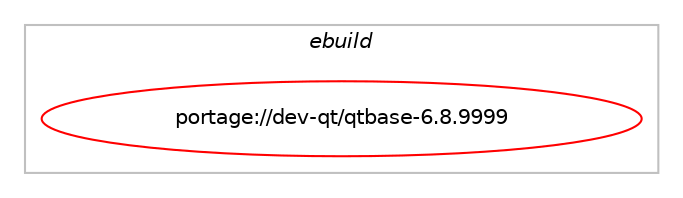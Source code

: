 digraph prolog {

# *************
# Graph options
# *************

newrank=true;
concentrate=true;
compound=true;
graph [rankdir=LR,fontname=Helvetica,fontsize=10,ranksep=1.5];#, ranksep=2.5, nodesep=0.2];
edge  [arrowhead=vee];
node  [fontname=Helvetica,fontsize=10];

# **********
# The ebuild
# **********

subgraph cluster_leftcol {
color=gray;
label=<<i>ebuild</i>>;
id [label="portage://dev-qt/qtbase-6.8.9999", color=red, width=4, href="../dev-qt/qtbase-6.8.9999.svg"];
}

# ****************
# The dependencies
# ****************

subgraph cluster_midcol {
color=gray;
label=<<i>dependencies</i>>;
subgraph cluster_compile {
fillcolor="#eeeeee";
style=filled;
label=<<i>compile</i>>;
# *** BEGIN UNKNOWN DEPENDENCY TYPE (TODO) ***
# id -> equal(use_conditional_group(positive,X,portage://dev-qt/qtbase-6.8.9999,[package_dependency(portage://dev-qt/qtbase-6.8.9999,install,no,x11-base,xorg-proto,none,[,,],[],[])]))
# *** END UNKNOWN DEPENDENCY TYPE (TODO) ***

# *** BEGIN UNKNOWN DEPENDENCY TYPE (TODO) ***
# id -> equal(use_conditional_group(positive,dbus,portage://dev-qt/qtbase-6.8.9999,[package_dependency(portage://dev-qt/qtbase-6.8.9999,install,no,sys-apps,dbus,none,[,,],[],[])]))
# *** END UNKNOWN DEPENDENCY TYPE (TODO) ***

# *** BEGIN UNKNOWN DEPENDENCY TYPE (TODO) ***
# id -> equal(use_conditional_group(positive,gui,portage://dev-qt/qtbase-6.8.9999,[use_conditional_group(positive,vulkan,portage://dev-qt/qtbase-6.8.9999,[package_dependency(portage://dev-qt/qtbase-6.8.9999,install,no,dev-util,vulkan-headers,none,[,,],[],[])])]))
# *** END UNKNOWN DEPENDENCY TYPE (TODO) ***

# *** BEGIN UNKNOWN DEPENDENCY TYPE (TODO) ***
# id -> equal(use_conditional_group(positive,gui,portage://dev-qt/qtbase-6.8.9999,[package_dependency(portage://dev-qt/qtbase-6.8.9999,install,no,media-libs,fontconfig,none,[,,],[],[]),package_dependency(portage://dev-qt/qtbase-6.8.9999,install,no,media-libs,freetype,none,[,,],[slot(2)],[]),package_dependency(portage://dev-qt/qtbase-6.8.9999,install,no,media-libs,harfbuzz,none,[,,],any_same_slot,[]),package_dependency(portage://dev-qt/qtbase-6.8.9999,install,no,media-libs,libjpeg-turbo,none,[,,],any_same_slot,[]),package_dependency(portage://dev-qt/qtbase-6.8.9999,install,no,media-libs,libpng,none,[,,],any_same_slot,[]),package_dependency(portage://dev-qt/qtbase-6.8.9999,install,no,x11-libs,libdrm,none,[,,],[],[]),package_dependency(portage://dev-qt/qtbase-6.8.9999,install,no,x11-libs,libxkbcommon,none,[,,],[],[use(optenable(X),none)]),use_conditional_group(positive,X,portage://dev-qt/qtbase-6.8.9999,[package_dependency(portage://dev-qt/qtbase-6.8.9999,install,no,x11-libs,libICE,none,[,,],[],[]),package_dependency(portage://dev-qt/qtbase-6.8.9999,install,no,x11-libs,libSM,none,[,,],[],[]),package_dependency(portage://dev-qt/qtbase-6.8.9999,install,no,x11-libs,libX11,none,[,,],[],[]),package_dependency(portage://dev-qt/qtbase-6.8.9999,install,no,x11-libs,libxcb,none,[,,],any_same_slot,[]),package_dependency(portage://dev-qt/qtbase-6.8.9999,install,no,x11-libs,xcb-util-cursor,none,[,,],[],[]),package_dependency(portage://dev-qt/qtbase-6.8.9999,install,no,x11-libs,xcb-util-image,none,[,,],[],[]),package_dependency(portage://dev-qt/qtbase-6.8.9999,install,no,x11-libs,xcb-util-keysyms,none,[,,],[],[]),package_dependency(portage://dev-qt/qtbase-6.8.9999,install,no,x11-libs,xcb-util-renderutil,none,[,,],[],[]),package_dependency(portage://dev-qt/qtbase-6.8.9999,install,no,x11-libs,xcb-util-wm,none,[,,],[],[])]),use_conditional_group(positive,accessibility,portage://dev-qt/qtbase-6.8.9999,[package_dependency(portage://dev-qt/qtbase-6.8.9999,install,no,app-accessibility,at-spi2-core,none,[,,],[slot(2)],[])]),use_conditional_group(positive,eglfs,portage://dev-qt/qtbase-6.8.9999,[package_dependency(portage://dev-qt/qtbase-6.8.9999,install,no,media-libs,mesa,none,[,,],[],[use(enable(gbm),positive)])]),use_conditional_group(positive,evdev,portage://dev-qt/qtbase-6.8.9999,[package_dependency(portage://dev-qt/qtbase-6.8.9999,install,no,sys-libs,mtdev,none,[,,],[],[])]),use_conditional_group(positive,libinput,portage://dev-qt/qtbase-6.8.9999,[package_dependency(portage://dev-qt/qtbase-6.8.9999,install,no,dev-libs,libinput,none,[,,],any_same_slot,[])]),use_conditional_group(positive,opengl,portage://dev-qt/qtbase-6.8.9999,[use_conditional_group(positive,gles2-only,portage://dev-qt/qtbase-6.8.9999,[package_dependency(portage://dev-qt/qtbase-6.8.9999,install,no,media-libs,libglvnd,none,[,,],[],[])]),use_conditional_group(negative,gles2-only,portage://dev-qt/qtbase-6.8.9999,[package_dependency(portage://dev-qt/qtbase-6.8.9999,install,no,media-libs,libglvnd,none,[,,],[],[use(optenable(X),none)])])]),use_conditional_group(positive,renderdoc,portage://dev-qt/qtbase-6.8.9999,[package_dependency(portage://dev-qt/qtbase-6.8.9999,install,no,media-gfx,renderdoc,none,[,,],[],[])]),use_conditional_group(positive,tslib,portage://dev-qt/qtbase-6.8.9999,[package_dependency(portage://dev-qt/qtbase-6.8.9999,install,no,x11-libs,tslib,none,[,,],[],[])]),use_conditional_group(positive,widgets,portage://dev-qt/qtbase-6.8.9999,[use_conditional_group(positive,cups,portage://dev-qt/qtbase-6.8.9999,[package_dependency(portage://dev-qt/qtbase-6.8.9999,install,no,net-print,cups,none,[,,],[],[])]),use_conditional_group(positive,gtk,portage://dev-qt/qtbase-6.8.9999,[package_dependency(portage://dev-qt/qtbase-6.8.9999,install,no,x11-libs,gdk-pixbuf,none,[,,],[slot(2)],[]),package_dependency(portage://dev-qt/qtbase-6.8.9999,install,no,x11-libs,gtk+,greaterequal,[3.24.41,,-r1,3.24.41-r1],[slot(3)],[use(optenable(X),none),use(optenable(wayland),none)]),package_dependency(portage://dev-qt/qtbase-6.8.9999,install,no,x11-libs,pango,none,[,,],[],[])])])]))
# *** END UNKNOWN DEPENDENCY TYPE (TODO) ***

# *** BEGIN UNKNOWN DEPENDENCY TYPE (TODO) ***
# id -> equal(use_conditional_group(positive,icu,portage://dev-qt/qtbase-6.8.9999,[package_dependency(portage://dev-qt/qtbase-6.8.9999,install,no,dev-libs,icu,none,[,,],any_same_slot,[])]))
# *** END UNKNOWN DEPENDENCY TYPE (TODO) ***

# *** BEGIN UNKNOWN DEPENDENCY TYPE (TODO) ***
# id -> equal(use_conditional_group(positive,journald,portage://dev-qt/qtbase-6.8.9999,[package_dependency(portage://dev-qt/qtbase-6.8.9999,install,no,sys-apps,systemd,none,[,,],[],[])]))
# *** END UNKNOWN DEPENDENCY TYPE (TODO) ***

# *** BEGIN UNKNOWN DEPENDENCY TYPE (TODO) ***
# id -> equal(use_conditional_group(positive,network,portage://dev-qt/qtbase-6.8.9999,[use_conditional_group(positive,brotli,portage://dev-qt/qtbase-6.8.9999,[package_dependency(portage://dev-qt/qtbase-6.8.9999,install,no,app-arch,brotli,none,[,,],any_same_slot,[])]),use_conditional_group(positive,gssapi,portage://dev-qt/qtbase-6.8.9999,[package_dependency(portage://dev-qt/qtbase-6.8.9999,install,no,virtual,krb5,none,[,,],[],[])]),use_conditional_group(positive,libproxy,portage://dev-qt/qtbase-6.8.9999,[package_dependency(portage://dev-qt/qtbase-6.8.9999,install,no,net-libs,libproxy,none,[,,],[],[])])]))
# *** END UNKNOWN DEPENDENCY TYPE (TODO) ***

# *** BEGIN UNKNOWN DEPENDENCY TYPE (TODO) ***
# id -> equal(use_conditional_group(positive,network,portage://dev-qt/qtbase-6.8.9999,[use_conditional_group(positive,sctp,portage://dev-qt/qtbase-6.8.9999,[package_dependency(portage://dev-qt/qtbase-6.8.9999,install,no,net-misc,lksctp-tools,none,[,,],[],[])])]))
# *** END UNKNOWN DEPENDENCY TYPE (TODO) ***

# *** BEGIN UNKNOWN DEPENDENCY TYPE (TODO) ***
# id -> equal(use_conditional_group(positive,sql,portage://dev-qt/qtbase-6.8.9999,[use_conditional_group(positive,mysql,portage://dev-qt/qtbase-6.8.9999,[package_dependency(portage://dev-qt/qtbase-6.8.9999,install,no,dev-db,mysql-connector-c,none,[,,],any_same_slot,[])]),use_conditional_group(positive,oci8,portage://dev-qt/qtbase-6.8.9999,[package_dependency(portage://dev-qt/qtbase-6.8.9999,install,no,dev-db,oracle-instantclient,none,[,,],any_same_slot,[use(enable(sdk),none)])]),use_conditional_group(positive,odbc,portage://dev-qt/qtbase-6.8.9999,[package_dependency(portage://dev-qt/qtbase-6.8.9999,install,no,dev-db,unixODBC,none,[,,],[],[])]),use_conditional_group(positive,postgres,portage://dev-qt/qtbase-6.8.9999,[package_dependency(portage://dev-qt/qtbase-6.8.9999,install,no,dev-db,postgresql,none,[,,],any_different_slot,[])]),use_conditional_group(positive,sqlite,portage://dev-qt/qtbase-6.8.9999,[package_dependency(portage://dev-qt/qtbase-6.8.9999,install,no,dev-db,sqlite,none,[,,],[slot(3)],[])])]))
# *** END UNKNOWN DEPENDENCY TYPE (TODO) ***

# *** BEGIN UNKNOWN DEPENDENCY TYPE (TODO) ***
# id -> equal(use_conditional_group(positive,ssl,portage://dev-qt/qtbase-6.8.9999,[package_dependency(portage://dev-qt/qtbase-6.8.9999,install,no,dev-libs,openssl,none,[,,],any_same_slot,[])]))
# *** END UNKNOWN DEPENDENCY TYPE (TODO) ***

# *** BEGIN UNKNOWN DEPENDENCY TYPE (TODO) ***
# id -> equal(use_conditional_group(positive,test,portage://dev-qt/qtbase-6.8.9999,[use_conditional_group(positive,elibc_musl,portage://dev-qt/qtbase-6.8.9999,[package_dependency(portage://dev-qt/qtbase-6.8.9999,install,no,sys-libs,timezone-data,none,[,,],[],[])])]))
# *** END UNKNOWN DEPENDENCY TYPE (TODO) ***

# *** BEGIN UNKNOWN DEPENDENCY TYPE (TODO) ***
# id -> equal(use_conditional_group(positive,udev,portage://dev-qt/qtbase-6.8.9999,[package_dependency(portage://dev-qt/qtbase-6.8.9999,install,no,virtual,libudev,none,[,,],any_same_slot,[])]))
# *** END UNKNOWN DEPENDENCY TYPE (TODO) ***

# *** BEGIN UNKNOWN DEPENDENCY TYPE (TODO) ***
# id -> equal(use_conditional_group(positive,zstd,portage://dev-qt/qtbase-6.8.9999,[package_dependency(portage://dev-qt/qtbase-6.8.9999,install,no,app-arch,zstd,none,[,,],any_same_slot,[])]))
# *** END UNKNOWN DEPENDENCY TYPE (TODO) ***

# *** BEGIN UNKNOWN DEPENDENCY TYPE (TODO) ***
# id -> equal(package_dependency(portage://dev-qt/qtbase-6.8.9999,install,no,app-crypt,libb2,none,[,,],[],[]))
# *** END UNKNOWN DEPENDENCY TYPE (TODO) ***

# *** BEGIN UNKNOWN DEPENDENCY TYPE (TODO) ***
# id -> equal(package_dependency(portage://dev-qt/qtbase-6.8.9999,install,no,dev-libs,double-conversion,none,[,,],any_same_slot,[]))
# *** END UNKNOWN DEPENDENCY TYPE (TODO) ***

# *** BEGIN UNKNOWN DEPENDENCY TYPE (TODO) ***
# id -> equal(package_dependency(portage://dev-qt/qtbase-6.8.9999,install,no,dev-libs,glib,none,[,,],[slot(2)],[]))
# *** END UNKNOWN DEPENDENCY TYPE (TODO) ***

# *** BEGIN UNKNOWN DEPENDENCY TYPE (TODO) ***
# id -> equal(package_dependency(portage://dev-qt/qtbase-6.8.9999,install,no,dev-libs,libpcre2,none,[,,],any_same_slot,[use(enable(pcre16),none),use(enable(unicode),positive)]))
# *** END UNKNOWN DEPENDENCY TYPE (TODO) ***

# *** BEGIN UNKNOWN DEPENDENCY TYPE (TODO) ***
# id -> equal(package_dependency(portage://dev-qt/qtbase-6.8.9999,install,no,sys-libs,zlib,none,[,,],any_same_slot,[]))
# *** END UNKNOWN DEPENDENCY TYPE (TODO) ***

}
subgraph cluster_compileandrun {
fillcolor="#eeeeee";
style=filled;
label=<<i>compile and run</i>>;
}
subgraph cluster_run {
fillcolor="#eeeeee";
style=filled;
label=<<i>run</i>>;
# *** BEGIN UNKNOWN DEPENDENCY TYPE (TODO) ***
# id -> equal(use_conditional_group(positive,dbus,portage://dev-qt/qtbase-6.8.9999,[package_dependency(portage://dev-qt/qtbase-6.8.9999,run,no,sys-apps,dbus,none,[,,],[],[])]))
# *** END UNKNOWN DEPENDENCY TYPE (TODO) ***

# *** BEGIN UNKNOWN DEPENDENCY TYPE (TODO) ***
# id -> equal(use_conditional_group(positive,gui,portage://dev-qt/qtbase-6.8.9999,[package_dependency(portage://dev-qt/qtbase-6.8.9999,run,no,media-libs,fontconfig,none,[,,],[],[]),package_dependency(portage://dev-qt/qtbase-6.8.9999,run,no,media-libs,freetype,none,[,,],[slot(2)],[]),package_dependency(portage://dev-qt/qtbase-6.8.9999,run,no,media-libs,harfbuzz,none,[,,],any_same_slot,[]),package_dependency(portage://dev-qt/qtbase-6.8.9999,run,no,media-libs,libjpeg-turbo,none,[,,],any_same_slot,[]),package_dependency(portage://dev-qt/qtbase-6.8.9999,run,no,media-libs,libpng,none,[,,],any_same_slot,[]),package_dependency(portage://dev-qt/qtbase-6.8.9999,run,no,x11-libs,libdrm,none,[,,],[],[]),package_dependency(portage://dev-qt/qtbase-6.8.9999,run,no,x11-libs,libxkbcommon,none,[,,],[],[use(optenable(X),none)]),use_conditional_group(positive,X,portage://dev-qt/qtbase-6.8.9999,[package_dependency(portage://dev-qt/qtbase-6.8.9999,run,no,x11-libs,libICE,none,[,,],[],[]),package_dependency(portage://dev-qt/qtbase-6.8.9999,run,no,x11-libs,libSM,none,[,,],[],[]),package_dependency(portage://dev-qt/qtbase-6.8.9999,run,no,x11-libs,libX11,none,[,,],[],[]),package_dependency(portage://dev-qt/qtbase-6.8.9999,run,no,x11-libs,libxcb,none,[,,],any_same_slot,[]),package_dependency(portage://dev-qt/qtbase-6.8.9999,run,no,x11-libs,xcb-util-cursor,none,[,,],[],[]),package_dependency(portage://dev-qt/qtbase-6.8.9999,run,no,x11-libs,xcb-util-image,none,[,,],[],[]),package_dependency(portage://dev-qt/qtbase-6.8.9999,run,no,x11-libs,xcb-util-keysyms,none,[,,],[],[]),package_dependency(portage://dev-qt/qtbase-6.8.9999,run,no,x11-libs,xcb-util-renderutil,none,[,,],[],[]),package_dependency(portage://dev-qt/qtbase-6.8.9999,run,no,x11-libs,xcb-util-wm,none,[,,],[],[])]),use_conditional_group(positive,accessibility,portage://dev-qt/qtbase-6.8.9999,[package_dependency(portage://dev-qt/qtbase-6.8.9999,run,no,app-accessibility,at-spi2-core,none,[,,],[slot(2)],[])]),use_conditional_group(positive,eglfs,portage://dev-qt/qtbase-6.8.9999,[package_dependency(portage://dev-qt/qtbase-6.8.9999,run,no,media-libs,mesa,none,[,,],[],[use(enable(gbm),positive)])]),use_conditional_group(positive,evdev,portage://dev-qt/qtbase-6.8.9999,[package_dependency(portage://dev-qt/qtbase-6.8.9999,run,no,sys-libs,mtdev,none,[,,],[],[])]),use_conditional_group(positive,libinput,portage://dev-qt/qtbase-6.8.9999,[package_dependency(portage://dev-qt/qtbase-6.8.9999,run,no,dev-libs,libinput,none,[,,],any_same_slot,[])]),use_conditional_group(positive,opengl,portage://dev-qt/qtbase-6.8.9999,[use_conditional_group(positive,gles2-only,portage://dev-qt/qtbase-6.8.9999,[package_dependency(portage://dev-qt/qtbase-6.8.9999,run,no,media-libs,libglvnd,none,[,,],[],[])]),use_conditional_group(negative,gles2-only,portage://dev-qt/qtbase-6.8.9999,[package_dependency(portage://dev-qt/qtbase-6.8.9999,run,no,media-libs,libglvnd,none,[,,],[],[use(optenable(X),none)])])]),use_conditional_group(positive,renderdoc,portage://dev-qt/qtbase-6.8.9999,[package_dependency(portage://dev-qt/qtbase-6.8.9999,run,no,media-gfx,renderdoc,none,[,,],[],[])]),use_conditional_group(positive,tslib,portage://dev-qt/qtbase-6.8.9999,[package_dependency(portage://dev-qt/qtbase-6.8.9999,run,no,x11-libs,tslib,none,[,,],[],[])]),use_conditional_group(positive,widgets,portage://dev-qt/qtbase-6.8.9999,[use_conditional_group(positive,cups,portage://dev-qt/qtbase-6.8.9999,[package_dependency(portage://dev-qt/qtbase-6.8.9999,run,no,net-print,cups,none,[,,],[],[])]),use_conditional_group(positive,gtk,portage://dev-qt/qtbase-6.8.9999,[package_dependency(portage://dev-qt/qtbase-6.8.9999,run,no,x11-libs,gdk-pixbuf,none,[,,],[slot(2)],[]),package_dependency(portage://dev-qt/qtbase-6.8.9999,run,no,x11-libs,gtk+,greaterequal,[3.24.41,,-r1,3.24.41-r1],[slot(3)],[use(optenable(X),none),use(optenable(wayland),none)]),package_dependency(portage://dev-qt/qtbase-6.8.9999,run,no,x11-libs,pango,none,[,,],[],[])])])]))
# *** END UNKNOWN DEPENDENCY TYPE (TODO) ***

# *** BEGIN UNKNOWN DEPENDENCY TYPE (TODO) ***
# id -> equal(use_conditional_group(positive,icu,portage://dev-qt/qtbase-6.8.9999,[package_dependency(portage://dev-qt/qtbase-6.8.9999,run,no,dev-libs,icu,none,[,,],any_same_slot,[])]))
# *** END UNKNOWN DEPENDENCY TYPE (TODO) ***

# *** BEGIN UNKNOWN DEPENDENCY TYPE (TODO) ***
# id -> equal(use_conditional_group(positive,journald,portage://dev-qt/qtbase-6.8.9999,[package_dependency(portage://dev-qt/qtbase-6.8.9999,run,no,sys-apps,systemd,none,[,,],[],[])]))
# *** END UNKNOWN DEPENDENCY TYPE (TODO) ***

# *** BEGIN UNKNOWN DEPENDENCY TYPE (TODO) ***
# id -> equal(use_conditional_group(positive,network,portage://dev-qt/qtbase-6.8.9999,[use_conditional_group(positive,brotli,portage://dev-qt/qtbase-6.8.9999,[package_dependency(portage://dev-qt/qtbase-6.8.9999,run,no,app-arch,brotli,none,[,,],any_same_slot,[])]),use_conditional_group(positive,gssapi,portage://dev-qt/qtbase-6.8.9999,[package_dependency(portage://dev-qt/qtbase-6.8.9999,run,no,virtual,krb5,none,[,,],[],[])]),use_conditional_group(positive,libproxy,portage://dev-qt/qtbase-6.8.9999,[package_dependency(portage://dev-qt/qtbase-6.8.9999,run,no,net-libs,libproxy,none,[,,],[],[])])]))
# *** END UNKNOWN DEPENDENCY TYPE (TODO) ***

# *** BEGIN UNKNOWN DEPENDENCY TYPE (TODO) ***
# id -> equal(use_conditional_group(positive,sql,portage://dev-qt/qtbase-6.8.9999,[use_conditional_group(positive,mysql,portage://dev-qt/qtbase-6.8.9999,[package_dependency(portage://dev-qt/qtbase-6.8.9999,run,no,dev-db,mysql-connector-c,none,[,,],any_same_slot,[])]),use_conditional_group(positive,oci8,portage://dev-qt/qtbase-6.8.9999,[package_dependency(portage://dev-qt/qtbase-6.8.9999,run,no,dev-db,oracle-instantclient,none,[,,],any_same_slot,[use(enable(sdk),none)])]),use_conditional_group(positive,odbc,portage://dev-qt/qtbase-6.8.9999,[package_dependency(portage://dev-qt/qtbase-6.8.9999,run,no,dev-db,unixODBC,none,[,,],[],[])]),use_conditional_group(positive,postgres,portage://dev-qt/qtbase-6.8.9999,[package_dependency(portage://dev-qt/qtbase-6.8.9999,run,no,dev-db,postgresql,none,[,,],any_different_slot,[])]),use_conditional_group(positive,sqlite,portage://dev-qt/qtbase-6.8.9999,[package_dependency(portage://dev-qt/qtbase-6.8.9999,run,no,dev-db,sqlite,none,[,,],[slot(3)],[])])]))
# *** END UNKNOWN DEPENDENCY TYPE (TODO) ***

# *** BEGIN UNKNOWN DEPENDENCY TYPE (TODO) ***
# id -> equal(use_conditional_group(positive,ssl,portage://dev-qt/qtbase-6.8.9999,[package_dependency(portage://dev-qt/qtbase-6.8.9999,run,no,dev-libs,openssl,none,[,,],any_same_slot,[])]))
# *** END UNKNOWN DEPENDENCY TYPE (TODO) ***

# *** BEGIN UNKNOWN DEPENDENCY TYPE (TODO) ***
# id -> equal(use_conditional_group(positive,syslog,portage://dev-qt/qtbase-6.8.9999,[package_dependency(portage://dev-qt/qtbase-6.8.9999,run,no,virtual,logger,none,[,,],[],[])]))
# *** END UNKNOWN DEPENDENCY TYPE (TODO) ***

# *** BEGIN UNKNOWN DEPENDENCY TYPE (TODO) ***
# id -> equal(use_conditional_group(positive,udev,portage://dev-qt/qtbase-6.8.9999,[package_dependency(portage://dev-qt/qtbase-6.8.9999,run,no,virtual,libudev,none,[,,],any_same_slot,[])]))
# *** END UNKNOWN DEPENDENCY TYPE (TODO) ***

# *** BEGIN UNKNOWN DEPENDENCY TYPE (TODO) ***
# id -> equal(use_conditional_group(positive,zstd,portage://dev-qt/qtbase-6.8.9999,[package_dependency(portage://dev-qt/qtbase-6.8.9999,run,no,app-arch,zstd,none,[,,],any_same_slot,[])]))
# *** END UNKNOWN DEPENDENCY TYPE (TODO) ***

# *** BEGIN UNKNOWN DEPENDENCY TYPE (TODO) ***
# id -> equal(package_dependency(portage://dev-qt/qtbase-6.8.9999,run,no,app-crypt,libb2,none,[,,],[],[]))
# *** END UNKNOWN DEPENDENCY TYPE (TODO) ***

# *** BEGIN UNKNOWN DEPENDENCY TYPE (TODO) ***
# id -> equal(package_dependency(portage://dev-qt/qtbase-6.8.9999,run,no,dev-libs,double-conversion,none,[,,],any_same_slot,[]))
# *** END UNKNOWN DEPENDENCY TYPE (TODO) ***

# *** BEGIN UNKNOWN DEPENDENCY TYPE (TODO) ***
# id -> equal(package_dependency(portage://dev-qt/qtbase-6.8.9999,run,no,dev-libs,glib,none,[,,],[slot(2)],[]))
# *** END UNKNOWN DEPENDENCY TYPE (TODO) ***

# *** BEGIN UNKNOWN DEPENDENCY TYPE (TODO) ***
# id -> equal(package_dependency(portage://dev-qt/qtbase-6.8.9999,run,no,dev-libs,libpcre2,none,[,,],any_same_slot,[use(enable(pcre16),none),use(enable(unicode),positive)]))
# *** END UNKNOWN DEPENDENCY TYPE (TODO) ***

# *** BEGIN UNKNOWN DEPENDENCY TYPE (TODO) ***
# id -> equal(package_dependency(portage://dev-qt/qtbase-6.8.9999,run,no,sys-libs,zlib,none,[,,],any_same_slot,[]))
# *** END UNKNOWN DEPENDENCY TYPE (TODO) ***

}
}

# **************
# The candidates
# **************

subgraph cluster_choices {
rank=same;
color=gray;
label=<<i>candidates</i>>;

}

}

